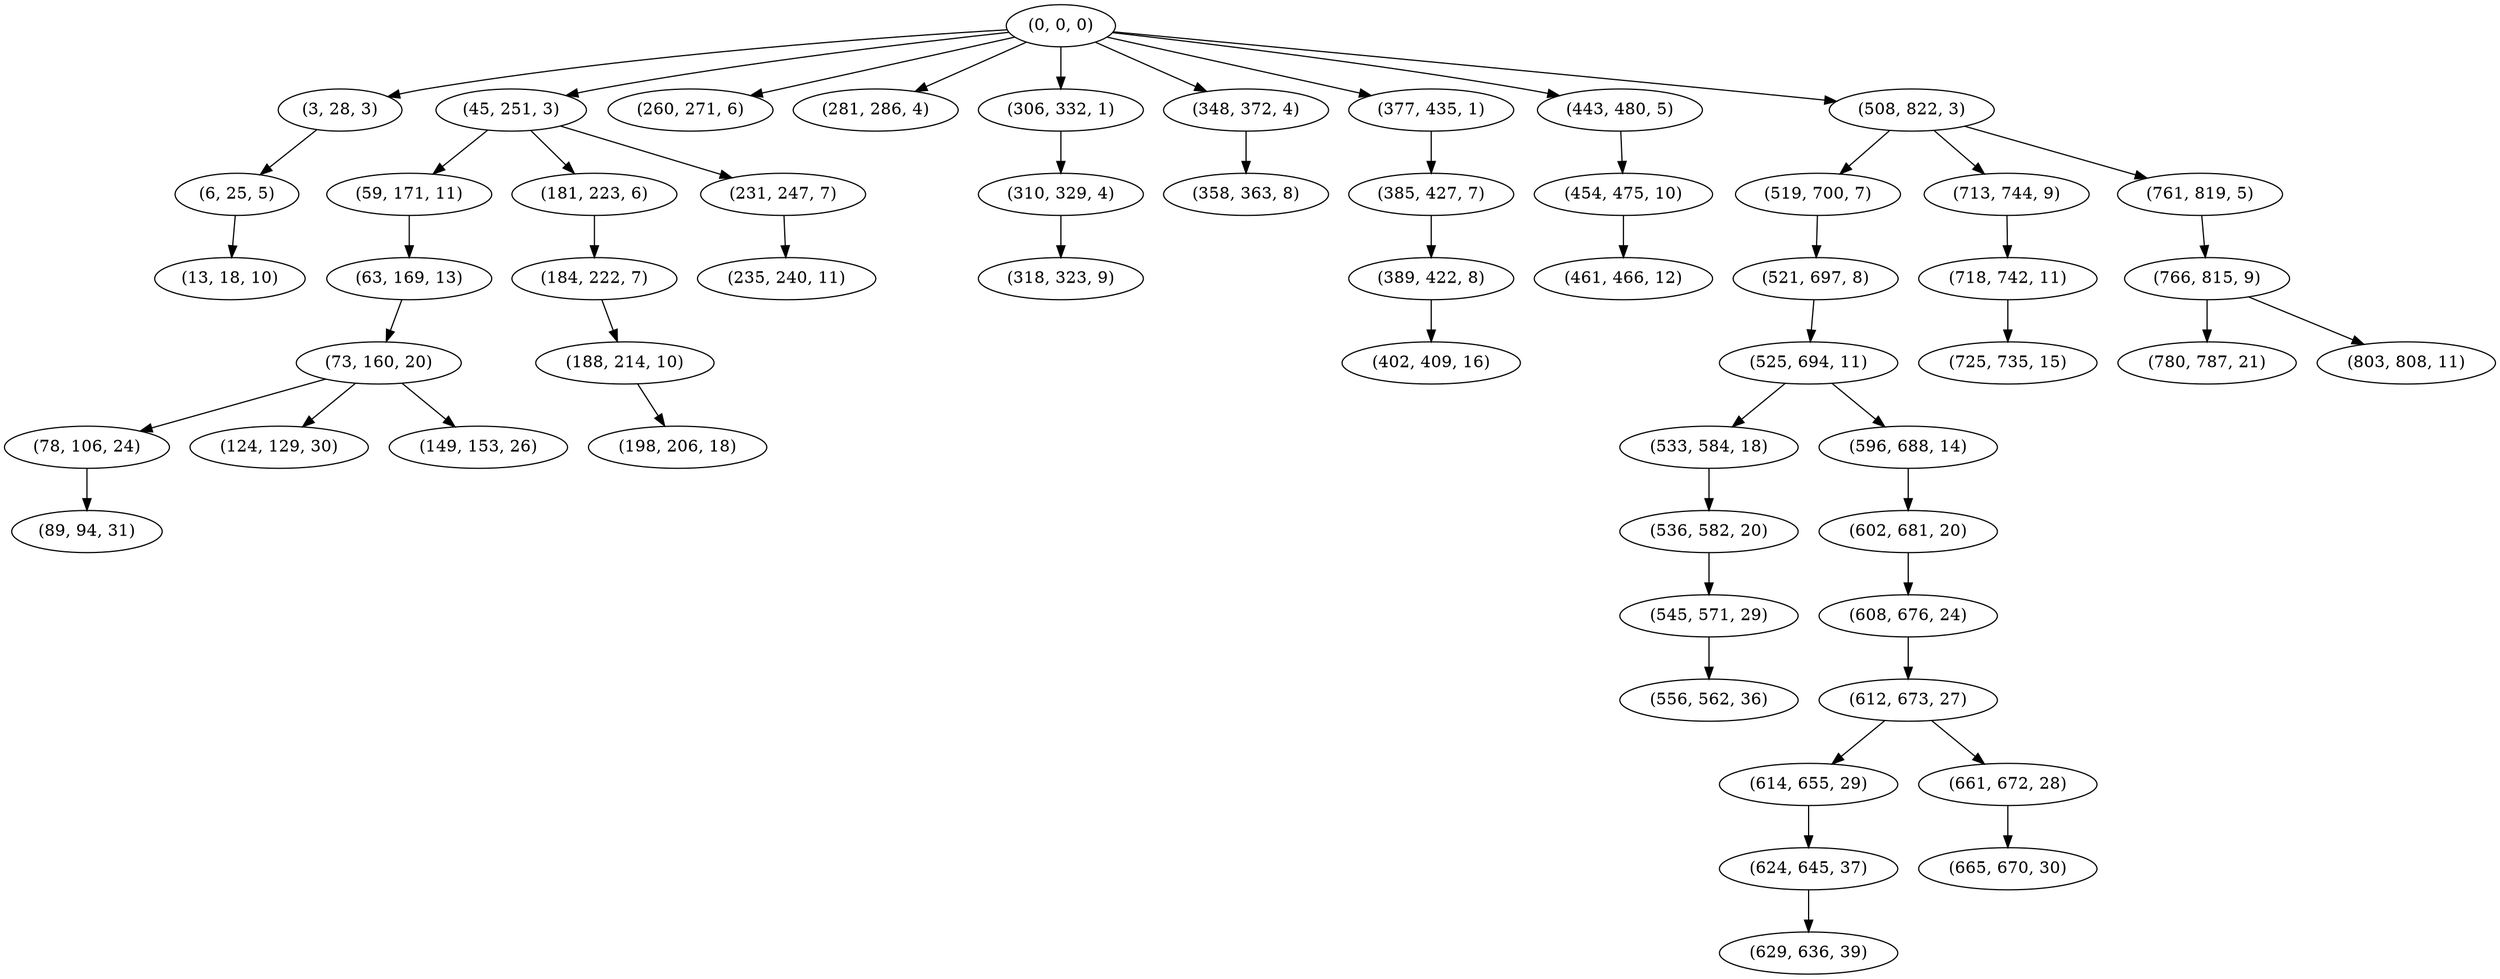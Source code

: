 digraph tree {
    "(0, 0, 0)";
    "(3, 28, 3)";
    "(6, 25, 5)";
    "(13, 18, 10)";
    "(45, 251, 3)";
    "(59, 171, 11)";
    "(63, 169, 13)";
    "(73, 160, 20)";
    "(78, 106, 24)";
    "(89, 94, 31)";
    "(124, 129, 30)";
    "(149, 153, 26)";
    "(181, 223, 6)";
    "(184, 222, 7)";
    "(188, 214, 10)";
    "(198, 206, 18)";
    "(231, 247, 7)";
    "(235, 240, 11)";
    "(260, 271, 6)";
    "(281, 286, 4)";
    "(306, 332, 1)";
    "(310, 329, 4)";
    "(318, 323, 9)";
    "(348, 372, 4)";
    "(358, 363, 8)";
    "(377, 435, 1)";
    "(385, 427, 7)";
    "(389, 422, 8)";
    "(402, 409, 16)";
    "(443, 480, 5)";
    "(454, 475, 10)";
    "(461, 466, 12)";
    "(508, 822, 3)";
    "(519, 700, 7)";
    "(521, 697, 8)";
    "(525, 694, 11)";
    "(533, 584, 18)";
    "(536, 582, 20)";
    "(545, 571, 29)";
    "(556, 562, 36)";
    "(596, 688, 14)";
    "(602, 681, 20)";
    "(608, 676, 24)";
    "(612, 673, 27)";
    "(614, 655, 29)";
    "(624, 645, 37)";
    "(629, 636, 39)";
    "(661, 672, 28)";
    "(665, 670, 30)";
    "(713, 744, 9)";
    "(718, 742, 11)";
    "(725, 735, 15)";
    "(761, 819, 5)";
    "(766, 815, 9)";
    "(780, 787, 21)";
    "(803, 808, 11)";
    "(0, 0, 0)" -> "(3, 28, 3)";
    "(0, 0, 0)" -> "(45, 251, 3)";
    "(0, 0, 0)" -> "(260, 271, 6)";
    "(0, 0, 0)" -> "(281, 286, 4)";
    "(0, 0, 0)" -> "(306, 332, 1)";
    "(0, 0, 0)" -> "(348, 372, 4)";
    "(0, 0, 0)" -> "(377, 435, 1)";
    "(0, 0, 0)" -> "(443, 480, 5)";
    "(0, 0, 0)" -> "(508, 822, 3)";
    "(3, 28, 3)" -> "(6, 25, 5)";
    "(6, 25, 5)" -> "(13, 18, 10)";
    "(45, 251, 3)" -> "(59, 171, 11)";
    "(45, 251, 3)" -> "(181, 223, 6)";
    "(45, 251, 3)" -> "(231, 247, 7)";
    "(59, 171, 11)" -> "(63, 169, 13)";
    "(63, 169, 13)" -> "(73, 160, 20)";
    "(73, 160, 20)" -> "(78, 106, 24)";
    "(73, 160, 20)" -> "(124, 129, 30)";
    "(73, 160, 20)" -> "(149, 153, 26)";
    "(78, 106, 24)" -> "(89, 94, 31)";
    "(181, 223, 6)" -> "(184, 222, 7)";
    "(184, 222, 7)" -> "(188, 214, 10)";
    "(188, 214, 10)" -> "(198, 206, 18)";
    "(231, 247, 7)" -> "(235, 240, 11)";
    "(306, 332, 1)" -> "(310, 329, 4)";
    "(310, 329, 4)" -> "(318, 323, 9)";
    "(348, 372, 4)" -> "(358, 363, 8)";
    "(377, 435, 1)" -> "(385, 427, 7)";
    "(385, 427, 7)" -> "(389, 422, 8)";
    "(389, 422, 8)" -> "(402, 409, 16)";
    "(443, 480, 5)" -> "(454, 475, 10)";
    "(454, 475, 10)" -> "(461, 466, 12)";
    "(508, 822, 3)" -> "(519, 700, 7)";
    "(508, 822, 3)" -> "(713, 744, 9)";
    "(508, 822, 3)" -> "(761, 819, 5)";
    "(519, 700, 7)" -> "(521, 697, 8)";
    "(521, 697, 8)" -> "(525, 694, 11)";
    "(525, 694, 11)" -> "(533, 584, 18)";
    "(525, 694, 11)" -> "(596, 688, 14)";
    "(533, 584, 18)" -> "(536, 582, 20)";
    "(536, 582, 20)" -> "(545, 571, 29)";
    "(545, 571, 29)" -> "(556, 562, 36)";
    "(596, 688, 14)" -> "(602, 681, 20)";
    "(602, 681, 20)" -> "(608, 676, 24)";
    "(608, 676, 24)" -> "(612, 673, 27)";
    "(612, 673, 27)" -> "(614, 655, 29)";
    "(612, 673, 27)" -> "(661, 672, 28)";
    "(614, 655, 29)" -> "(624, 645, 37)";
    "(624, 645, 37)" -> "(629, 636, 39)";
    "(661, 672, 28)" -> "(665, 670, 30)";
    "(713, 744, 9)" -> "(718, 742, 11)";
    "(718, 742, 11)" -> "(725, 735, 15)";
    "(761, 819, 5)" -> "(766, 815, 9)";
    "(766, 815, 9)" -> "(780, 787, 21)";
    "(766, 815, 9)" -> "(803, 808, 11)";
}
